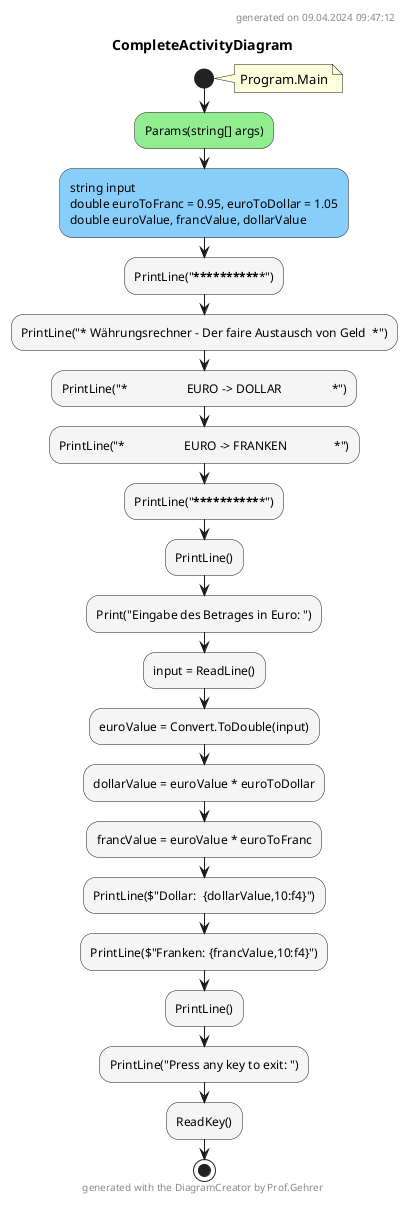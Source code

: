 @startuml CompleteActivityDiagram
header
generated on 09.04.2024 09:47:12
end header
title CompleteActivityDiagram
start
note right:  Program.Main
#LightGreen:Params(string[] args);
#LightSkyBlue:string input\ndouble euroToFranc = 0.95, euroToDollar = 1.05\ndouble euroValue, francValue, dollarValue;
#WhiteSmoke:PrintLine("***************************************************");
#WhiteSmoke:PrintLine("* Währungsrechner - Der faire Austausch von Geld  *");
#WhiteSmoke:PrintLine("*                   EURO -> DOLLAR                *");
#WhiteSmoke:PrintLine("*                   EURO -> FRANKEN               *");
#WhiteSmoke:PrintLine("***************************************************");
#WhiteSmoke:PrintLine();
#WhiteSmoke:Print("Eingabe des Betrages in Euro: ");
#WhiteSmoke:input = ReadLine();
#WhiteSmoke:euroValue = Convert.ToDouble(input);
#WhiteSmoke:dollarValue = euroValue * euroToDollar;
#WhiteSmoke:francValue = euroValue * euroToFranc;
#WhiteSmoke:PrintLine($"Dollar:  {dollarValue,10:f4}");
#WhiteSmoke:PrintLine($"Franken: {francValue,10:f4}");
#WhiteSmoke:PrintLine();
#WhiteSmoke:PrintLine("Press any key to exit: ");
#WhiteSmoke:ReadKey();
stop
footer
generated with the DiagramCreator by Prof.Gehrer
end footer
@enduml
